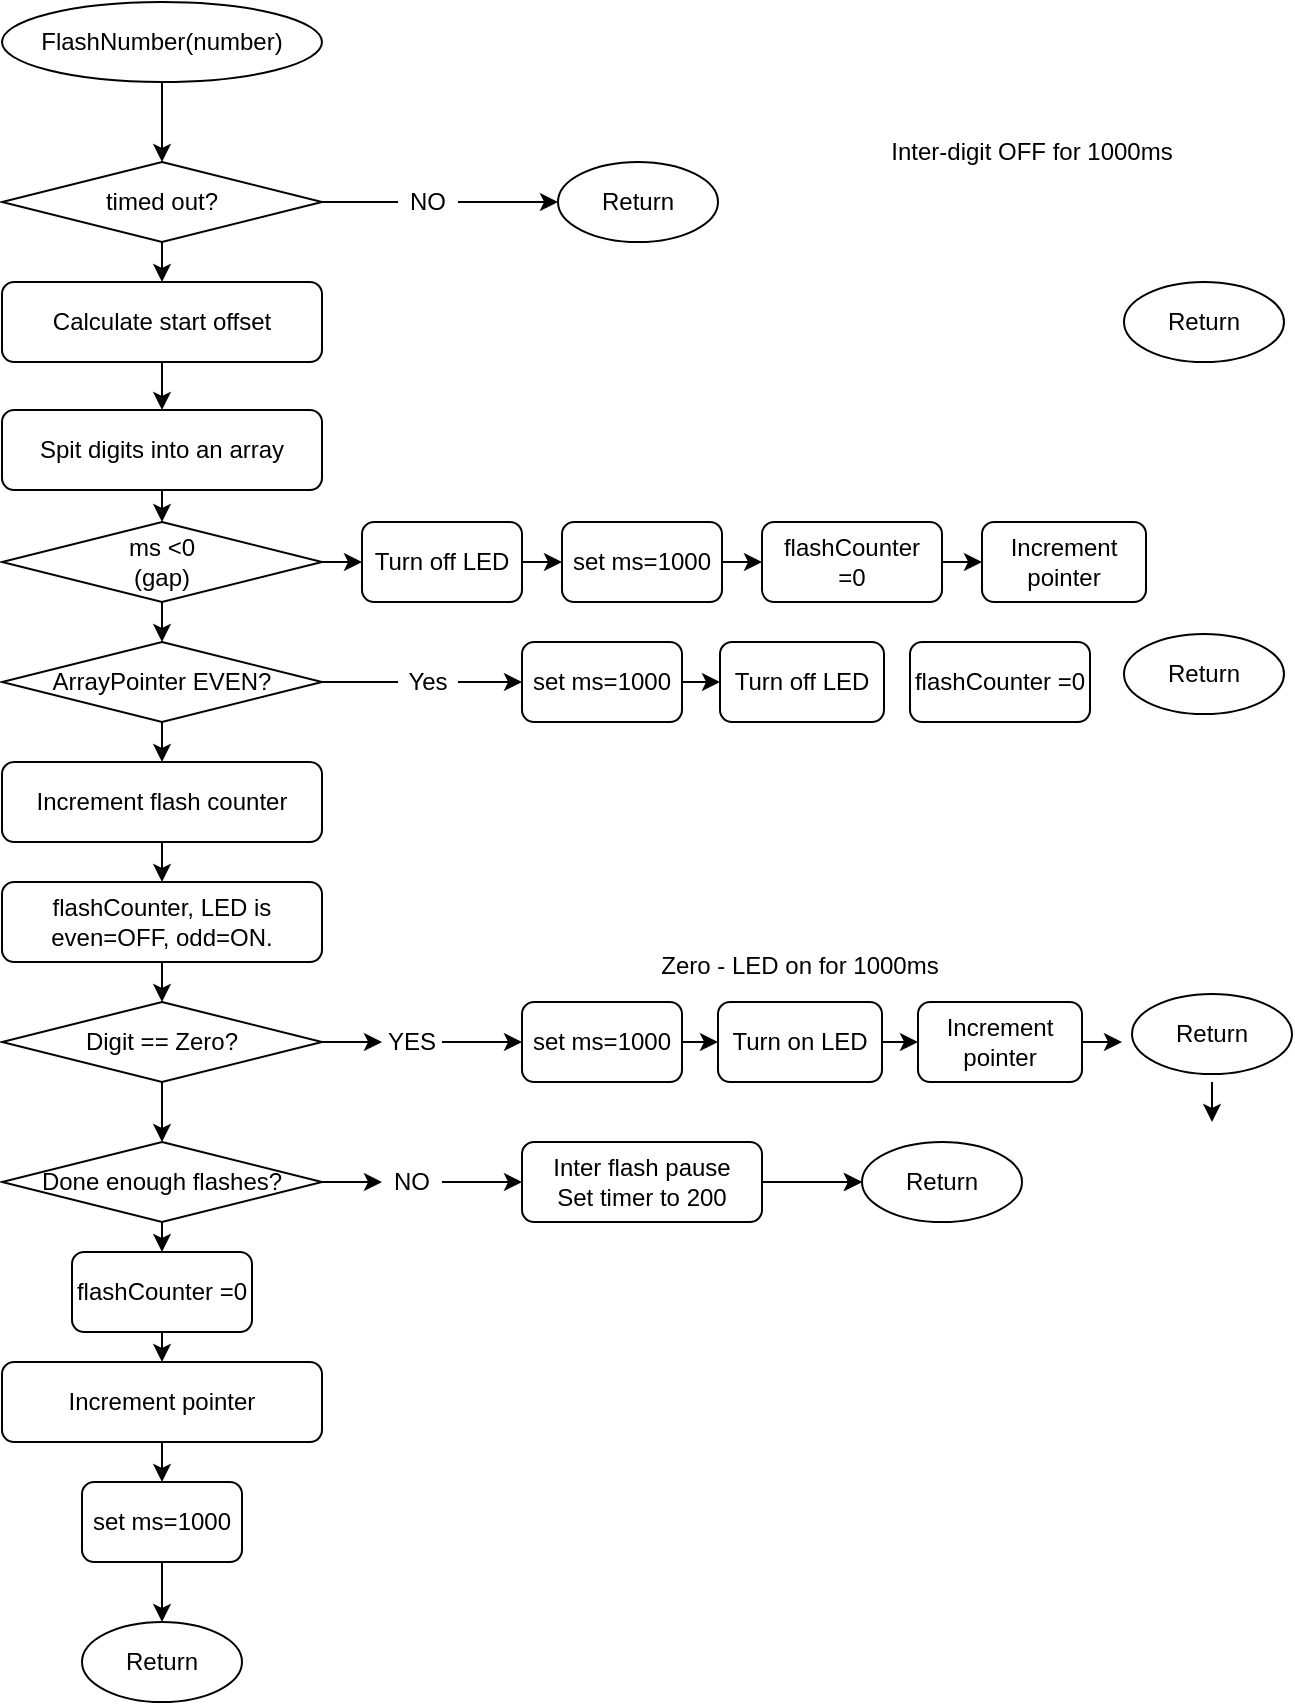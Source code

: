 <mxfile>
    <diagram id="JWU_pq0ETkwyuFgzXTky" name="Page-1">
        <mxGraphModel dx="752" dy="649" grid="1" gridSize="10" guides="1" tooltips="1" connect="1" arrows="1" fold="1" page="1" pageScale="1" pageWidth="827" pageHeight="1169" math="0" shadow="0">
            <root>
                <mxCell id="0"/>
                <mxCell id="1" parent="0"/>
                <mxCell id="20" value="" style="edgeStyle=none;html=1;startArrow=none;" parent="1" edge="1">
                    <mxGeometry relative="1" as="geometry">
                        <mxPoint x="152" y="800" as="sourcePoint"/>
                        <mxPoint x="152" y="800" as="targetPoint"/>
                    </mxGeometry>
                </mxCell>
                <mxCell id="41" style="edgeStyle=none;html=1;exitX=1;exitY=0.5;exitDx=0;exitDy=0;entryX=0;entryY=0.5;entryDx=0;entryDy=0;" parent="1" source="3" target="31" edge="1">
                    <mxGeometry relative="1" as="geometry"/>
                </mxCell>
                <mxCell id="130" style="edgeStyle=none;html=1;entryX=0.5;entryY=0;entryDx=0;entryDy=0;" parent="1" source="3" target="129" edge="1">
                    <mxGeometry relative="1" as="geometry"/>
                </mxCell>
                <mxCell id="3" value="Done enough flashes?" style="rhombus;whiteSpace=wrap;html=1;" parent="1" vertex="1">
                    <mxGeometry x="80" y="610" width="160" height="40" as="geometry"/>
                </mxCell>
                <mxCell id="9" style="edgeStyle=none;html=1;startArrow=none;" parent="1" source="16" target="8" edge="1">
                    <mxGeometry relative="1" as="geometry"/>
                </mxCell>
                <mxCell id="138" style="edgeStyle=none;html=1;exitX=0.5;exitY=1;exitDx=0;exitDy=0;entryX=0.5;entryY=0;entryDx=0;entryDy=0;" edge="1" parent="1" source="4" target="137">
                    <mxGeometry relative="1" as="geometry"/>
                </mxCell>
                <mxCell id="4" value="timed out?" style="rhombus;whiteSpace=wrap;html=1;" parent="1" vertex="1">
                    <mxGeometry x="80" y="120" width="160" height="40" as="geometry"/>
                </mxCell>
                <mxCell id="108" style="edgeStyle=none;html=1;entryX=0.5;entryY=0;entryDx=0;entryDy=0;" parent="1" source="5" target="64" edge="1">
                    <mxGeometry relative="1" as="geometry"/>
                </mxCell>
                <mxCell id="5" value="flashCounter, LED is&lt;br&gt;even=OFF, odd=ON." style="rounded=1;whiteSpace=wrap;html=1;" parent="1" vertex="1">
                    <mxGeometry x="80" y="480" width="160" height="40" as="geometry"/>
                </mxCell>
                <mxCell id="7" value="" style="edgeStyle=none;html=1;" parent="1" source="6" target="4" edge="1">
                    <mxGeometry relative="1" as="geometry"/>
                </mxCell>
                <mxCell id="6" value="FlashNumber(number)" style="ellipse;whiteSpace=wrap;html=1;" parent="1" vertex="1">
                    <mxGeometry x="80" y="40" width="160" height="40" as="geometry"/>
                </mxCell>
                <mxCell id="8" value="Return" style="ellipse;whiteSpace=wrap;html=1;" parent="1" vertex="1">
                    <mxGeometry x="358" y="120" width="80" height="40" as="geometry"/>
                </mxCell>
                <mxCell id="107" style="edgeStyle=none;html=1;entryX=0.5;entryY=0;entryDx=0;entryDy=0;" parent="1" source="13" target="5" edge="1">
                    <mxGeometry relative="1" as="geometry"/>
                </mxCell>
                <mxCell id="13" value="Increment flash counter" style="rounded=1;whiteSpace=wrap;html=1;" parent="1" vertex="1">
                    <mxGeometry x="80" y="420" width="160" height="40" as="geometry"/>
                </mxCell>
                <mxCell id="17" value="" style="edgeStyle=none;html=1;endArrow=none;" parent="1" source="4" target="16" edge="1">
                    <mxGeometry relative="1" as="geometry">
                        <mxPoint x="238" y="140" as="sourcePoint"/>
                        <mxPoint x="318" y="140" as="targetPoint"/>
                    </mxGeometry>
                </mxCell>
                <mxCell id="16" value="NO" style="text;strokeColor=none;align=center;fillColor=none;html=1;verticalAlign=middle;whiteSpace=wrap;rounded=0;" parent="1" vertex="1">
                    <mxGeometry x="278" y="125" width="30" height="30" as="geometry"/>
                </mxCell>
                <mxCell id="29" value="" style="edgeStyle=none;html=1;startArrow=none;" parent="1" source="25" target="27" edge="1">
                    <mxGeometry relative="1" as="geometry">
                        <mxPoint x="438" y="630" as="sourcePoint"/>
                    </mxGeometry>
                </mxCell>
                <mxCell id="122" value="" style="edgeStyle=none;html=1;" parent="1" source="25" target="27" edge="1">
                    <mxGeometry relative="1" as="geometry"/>
                </mxCell>
                <mxCell id="27" value="Return" style="ellipse;whiteSpace=wrap;html=1;" parent="1" vertex="1">
                    <mxGeometry x="510" y="610" width="80" height="40" as="geometry"/>
                </mxCell>
                <mxCell id="67" style="edgeStyle=none;html=1;entryX=0;entryY=0.5;entryDx=0;entryDy=0;" parent="1" source="31" target="25" edge="1">
                    <mxGeometry relative="1" as="geometry">
                        <mxPoint x="318" y="630" as="targetPoint"/>
                    </mxGeometry>
                </mxCell>
                <mxCell id="31" value="NO" style="text;strokeColor=none;align=center;fillColor=none;html=1;verticalAlign=middle;whiteSpace=wrap;rounded=0;" parent="1" vertex="1">
                    <mxGeometry x="270" y="620" width="30" height="20" as="geometry"/>
                </mxCell>
                <mxCell id="54" value="Return" style="ellipse;whiteSpace=wrap;html=1;" parent="1" vertex="1">
                    <mxGeometry x="645" y="536" width="80" height="40" as="geometry"/>
                </mxCell>
                <mxCell id="112" style="edgeStyle=none;html=1;" parent="1" source="64" target="75" edge="1">
                    <mxGeometry relative="1" as="geometry"/>
                </mxCell>
                <mxCell id="119" value="" style="edgeStyle=none;html=1;" parent="1" source="64" target="3" edge="1">
                    <mxGeometry relative="1" as="geometry"/>
                </mxCell>
                <mxCell id="64" value="Digit == Zero?" style="rhombus;whiteSpace=wrap;html=1;" parent="1" vertex="1">
                    <mxGeometry x="80" y="540" width="160" height="40" as="geometry"/>
                </mxCell>
                <mxCell id="113" style="edgeStyle=none;html=1;entryX=0;entryY=0.5;entryDx=0;entryDy=0;" parent="1" source="75" target="110" edge="1">
                    <mxGeometry relative="1" as="geometry"/>
                </mxCell>
                <mxCell id="75" value="YES" style="text;strokeColor=none;align=center;fillColor=none;html=1;verticalAlign=middle;whiteSpace=wrap;rounded=0;" parent="1" vertex="1">
                    <mxGeometry x="270" y="550" width="30" height="20" as="geometry"/>
                </mxCell>
                <mxCell id="144" style="edgeStyle=none;html=1;entryX=0.5;entryY=0;entryDx=0;entryDy=0;" edge="1" parent="1" source="76" target="143">
                    <mxGeometry relative="1" as="geometry"/>
                </mxCell>
                <mxCell id="76" value="Spit digits into an array" style="rounded=1;whiteSpace=wrap;html=1;" parent="1" vertex="1">
                    <mxGeometry x="80" y="244" width="160" height="40" as="geometry"/>
                </mxCell>
                <mxCell id="83" value="" style="edgeStyle=none;html=1;startArrow=none;" parent="1" source="92" target="82" edge="1">
                    <mxGeometry relative="1" as="geometry"/>
                </mxCell>
                <mxCell id="106" style="edgeStyle=none;html=1;entryX=0.5;entryY=0;entryDx=0;entryDy=0;" parent="1" source="81" target="13" edge="1">
                    <mxGeometry relative="1" as="geometry"/>
                </mxCell>
                <mxCell id="81" value="ArrayPointer EVEN?" style="rhombus;whiteSpace=wrap;html=1;" parent="1" vertex="1">
                    <mxGeometry x="80" y="360" width="160" height="40" as="geometry"/>
                </mxCell>
                <mxCell id="85" value="" style="edgeStyle=none;html=1;" parent="1" source="82" target="84" edge="1">
                    <mxGeometry relative="1" as="geometry"/>
                </mxCell>
                <mxCell id="82" value="set ms=1000" style="rounded=1;whiteSpace=wrap;html=1;" parent="1" vertex="1">
                    <mxGeometry x="340" y="360" width="80" height="40" as="geometry"/>
                </mxCell>
                <mxCell id="84" value="Turn off LED" style="rounded=1;whiteSpace=wrap;html=1;" parent="1" vertex="1">
                    <mxGeometry x="439" y="360" width="82" height="40" as="geometry"/>
                </mxCell>
                <mxCell id="86" value="Return" style="ellipse;whiteSpace=wrap;html=1;" parent="1" vertex="1">
                    <mxGeometry x="641" y="356" width="80" height="40" as="geometry"/>
                </mxCell>
                <mxCell id="89" value="Inter-digit OFF for 1000ms" style="text;strokeColor=none;align=center;fillColor=none;html=1;verticalAlign=middle;whiteSpace=wrap;rounded=0;" parent="1" vertex="1">
                    <mxGeometry x="480" y="100" width="230" height="30" as="geometry"/>
                </mxCell>
                <mxCell id="93" value="" style="edgeStyle=none;html=1;endArrow=none;" parent="1" source="81" target="92" edge="1">
                    <mxGeometry relative="1" as="geometry">
                        <mxPoint x="238" y="380" as="sourcePoint"/>
                        <mxPoint x="340" y="380" as="targetPoint"/>
                    </mxGeometry>
                </mxCell>
                <mxCell id="92" value="Yes" style="text;strokeColor=none;align=center;fillColor=none;html=1;verticalAlign=middle;whiteSpace=wrap;rounded=0;" parent="1" vertex="1">
                    <mxGeometry x="278" y="375" width="30" height="10" as="geometry"/>
                </mxCell>
                <mxCell id="95" value="Increment pointer" style="rounded=1;whiteSpace=wrap;html=1;" parent="1" vertex="1">
                    <mxGeometry x="570" y="300" width="82" height="40" as="geometry"/>
                </mxCell>
                <mxCell id="109" value="" style="edgeStyle=none;html=1;" parent="1" source="110" target="111" edge="1">
                    <mxGeometry relative="1" as="geometry"/>
                </mxCell>
                <mxCell id="110" value="set ms=1000" style="rounded=1;whiteSpace=wrap;html=1;" parent="1" vertex="1">
                    <mxGeometry x="340" y="540" width="80" height="40" as="geometry"/>
                </mxCell>
                <mxCell id="114" style="edgeStyle=none;html=1;entryX=0;entryY=0.5;entryDx=0;entryDy=0;" parent="1" source="111" target="117" edge="1">
                    <mxGeometry relative="1" as="geometry"/>
                </mxCell>
                <mxCell id="111" value="Turn on LED" style="rounded=1;whiteSpace=wrap;html=1;" parent="1" vertex="1">
                    <mxGeometry x="438" y="540" width="82" height="40" as="geometry"/>
                </mxCell>
                <mxCell id="116" value="Zero - LED on for 1000ms" style="text;strokeColor=none;align=center;fillColor=none;html=1;verticalAlign=middle;whiteSpace=wrap;rounded=0;" parent="1" vertex="1">
                    <mxGeometry x="399" y="507" width="160" height="30" as="geometry"/>
                </mxCell>
                <mxCell id="118" style="edgeStyle=none;html=1;entryX=0.5;entryY=0;entryDx=0;entryDy=0;exitX=0.5;exitY=1;exitDx=0;exitDy=0;" parent="1" edge="1">
                    <mxGeometry relative="1" as="geometry">
                        <mxPoint x="685" y="600" as="targetPoint"/>
                        <mxPoint x="685" y="580" as="sourcePoint"/>
                    </mxGeometry>
                </mxCell>
                <mxCell id="121" value="" style="edgeStyle=none;html=1;" parent="1" source="117" edge="1">
                    <mxGeometry relative="1" as="geometry">
                        <mxPoint x="640" y="560" as="targetPoint"/>
                    </mxGeometry>
                </mxCell>
                <mxCell id="117" value="Increment pointer" style="rounded=1;whiteSpace=wrap;html=1;" parent="1" vertex="1">
                    <mxGeometry x="538" y="540" width="82" height="40" as="geometry"/>
                </mxCell>
                <mxCell id="123" value="" style="edgeStyle=none;html=1;endArrow=none;" parent="1" target="25" edge="1">
                    <mxGeometry relative="1" as="geometry">
                        <mxPoint x="438" y="630" as="sourcePoint"/>
                        <mxPoint x="510" y="630" as="targetPoint"/>
                    </mxGeometry>
                </mxCell>
                <mxCell id="25" value="Inter flash pause&lt;br&gt;Set timer to 200" style="rounded=1;whiteSpace=wrap;html=1;" parent="1" vertex="1">
                    <mxGeometry x="340" y="610" width="120" height="40" as="geometry"/>
                </mxCell>
                <mxCell id="135" style="edgeStyle=none;html=1;entryX=0.5;entryY=0;entryDx=0;entryDy=0;" parent="1" source="125" target="134" edge="1">
                    <mxGeometry relative="1" as="geometry"/>
                </mxCell>
                <mxCell id="125" value="Increment pointer" style="rounded=1;whiteSpace=wrap;html=1;" parent="1" vertex="1">
                    <mxGeometry x="80" y="720" width="160" height="40" as="geometry"/>
                </mxCell>
                <mxCell id="127" value="Return" style="ellipse;whiteSpace=wrap;html=1;" parent="1" vertex="1">
                    <mxGeometry x="120" y="850" width="80" height="40" as="geometry"/>
                </mxCell>
                <mxCell id="132" style="edgeStyle=none;html=1;entryX=0.5;entryY=0;entryDx=0;entryDy=0;" parent="1" source="129" target="125" edge="1">
                    <mxGeometry relative="1" as="geometry"/>
                </mxCell>
                <mxCell id="129" value="flashCounter =0" style="rounded=1;whiteSpace=wrap;html=1;" parent="1" vertex="1">
                    <mxGeometry x="115" y="665" width="90" height="40" as="geometry"/>
                </mxCell>
                <mxCell id="133" value="flashCounter =0" style="rounded=1;whiteSpace=wrap;html=1;" parent="1" vertex="1">
                    <mxGeometry x="534" y="360" width="90" height="40" as="geometry"/>
                </mxCell>
                <mxCell id="136" style="edgeStyle=none;html=1;entryX=0.5;entryY=0;entryDx=0;entryDy=0;" parent="1" source="134" target="127" edge="1">
                    <mxGeometry relative="1" as="geometry"/>
                </mxCell>
                <mxCell id="134" value="set ms=1000" style="rounded=1;whiteSpace=wrap;html=1;" parent="1" vertex="1">
                    <mxGeometry x="120" y="780" width="80" height="40" as="geometry"/>
                </mxCell>
                <mxCell id="139" style="edgeStyle=none;html=1;entryX=0.5;entryY=0;entryDx=0;entryDy=0;" edge="1" parent="1" source="137" target="76">
                    <mxGeometry relative="1" as="geometry"/>
                </mxCell>
                <mxCell id="137" value="Calculate start offset" style="rounded=1;whiteSpace=wrap;html=1;" vertex="1" parent="1">
                    <mxGeometry x="80" y="180" width="160" height="40" as="geometry"/>
                </mxCell>
                <mxCell id="140" value="Return" style="ellipse;whiteSpace=wrap;html=1;" vertex="1" parent="1">
                    <mxGeometry x="641" y="180" width="80" height="40" as="geometry"/>
                </mxCell>
                <mxCell id="148" value="" style="edgeStyle=none;html=1;" edge="1" parent="1" source="142" target="147">
                    <mxGeometry relative="1" as="geometry"/>
                </mxCell>
                <mxCell id="142" value="Turn off LED" style="rounded=1;whiteSpace=wrap;html=1;" vertex="1" parent="1">
                    <mxGeometry x="260" y="300" width="80" height="40" as="geometry"/>
                </mxCell>
                <mxCell id="145" style="edgeStyle=none;html=1;entryX=0.5;entryY=0;entryDx=0;entryDy=0;" edge="1" parent="1" source="143" target="81">
                    <mxGeometry relative="1" as="geometry"/>
                </mxCell>
                <mxCell id="146" value="" style="edgeStyle=none;html=1;" edge="1" parent="1" source="143" target="142">
                    <mxGeometry relative="1" as="geometry"/>
                </mxCell>
                <mxCell id="143" value="ms &amp;lt;0&lt;br&gt;(gap)" style="rhombus;whiteSpace=wrap;html=1;" vertex="1" parent="1">
                    <mxGeometry x="80" y="300" width="160" height="40" as="geometry"/>
                </mxCell>
                <mxCell id="151" style="edgeStyle=none;html=1;entryX=0;entryY=0.5;entryDx=0;entryDy=0;" edge="1" parent="1" source="147" target="149">
                    <mxGeometry relative="1" as="geometry"/>
                </mxCell>
                <mxCell id="147" value="set ms=1000" style="rounded=1;whiteSpace=wrap;html=1;" vertex="1" parent="1">
                    <mxGeometry x="360" y="300" width="80" height="40" as="geometry"/>
                </mxCell>
                <mxCell id="153" value="" style="edgeStyle=none;html=1;" edge="1" parent="1" source="149" target="95">
                    <mxGeometry relative="1" as="geometry"/>
                </mxCell>
                <mxCell id="149" value="flashCounter&lt;br&gt;=0" style="rounded=1;whiteSpace=wrap;html=1;" vertex="1" parent="1">
                    <mxGeometry x="460" y="300" width="90" height="40" as="geometry"/>
                </mxCell>
            </root>
        </mxGraphModel>
    </diagram>
</mxfile>